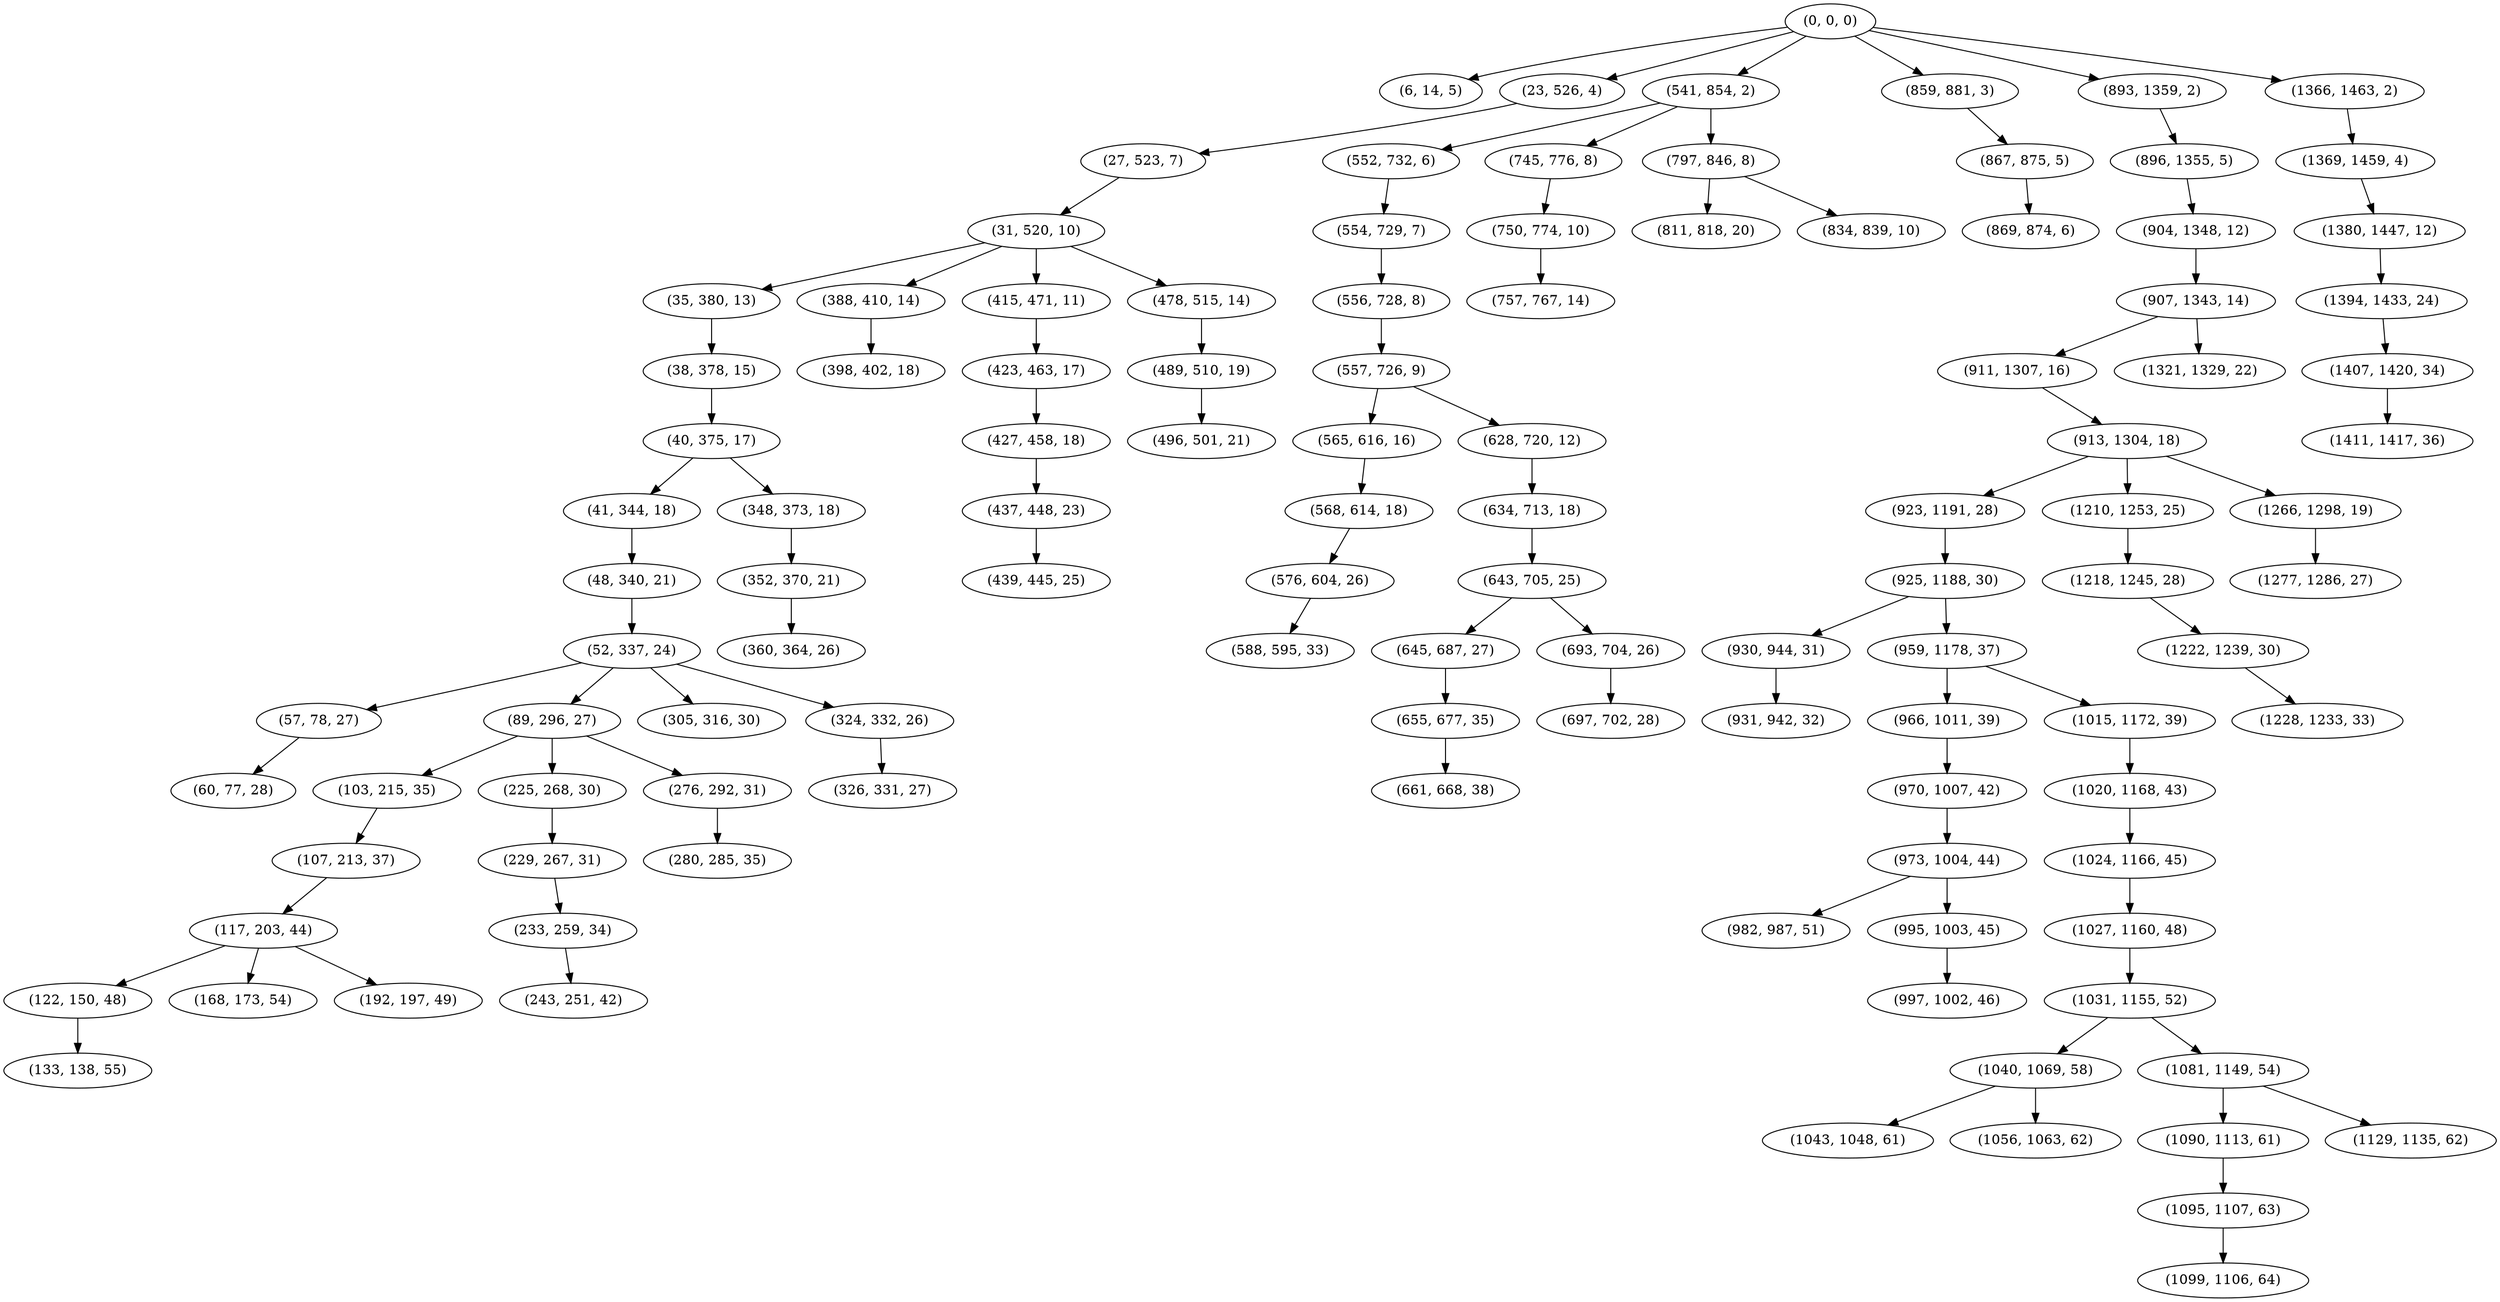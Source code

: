 digraph tree {
    "(0, 0, 0)";
    "(6, 14, 5)";
    "(23, 526, 4)";
    "(27, 523, 7)";
    "(31, 520, 10)";
    "(35, 380, 13)";
    "(38, 378, 15)";
    "(40, 375, 17)";
    "(41, 344, 18)";
    "(48, 340, 21)";
    "(52, 337, 24)";
    "(57, 78, 27)";
    "(60, 77, 28)";
    "(89, 296, 27)";
    "(103, 215, 35)";
    "(107, 213, 37)";
    "(117, 203, 44)";
    "(122, 150, 48)";
    "(133, 138, 55)";
    "(168, 173, 54)";
    "(192, 197, 49)";
    "(225, 268, 30)";
    "(229, 267, 31)";
    "(233, 259, 34)";
    "(243, 251, 42)";
    "(276, 292, 31)";
    "(280, 285, 35)";
    "(305, 316, 30)";
    "(324, 332, 26)";
    "(326, 331, 27)";
    "(348, 373, 18)";
    "(352, 370, 21)";
    "(360, 364, 26)";
    "(388, 410, 14)";
    "(398, 402, 18)";
    "(415, 471, 11)";
    "(423, 463, 17)";
    "(427, 458, 18)";
    "(437, 448, 23)";
    "(439, 445, 25)";
    "(478, 515, 14)";
    "(489, 510, 19)";
    "(496, 501, 21)";
    "(541, 854, 2)";
    "(552, 732, 6)";
    "(554, 729, 7)";
    "(556, 728, 8)";
    "(557, 726, 9)";
    "(565, 616, 16)";
    "(568, 614, 18)";
    "(576, 604, 26)";
    "(588, 595, 33)";
    "(628, 720, 12)";
    "(634, 713, 18)";
    "(643, 705, 25)";
    "(645, 687, 27)";
    "(655, 677, 35)";
    "(661, 668, 38)";
    "(693, 704, 26)";
    "(697, 702, 28)";
    "(745, 776, 8)";
    "(750, 774, 10)";
    "(757, 767, 14)";
    "(797, 846, 8)";
    "(811, 818, 20)";
    "(834, 839, 10)";
    "(859, 881, 3)";
    "(867, 875, 5)";
    "(869, 874, 6)";
    "(893, 1359, 2)";
    "(896, 1355, 5)";
    "(904, 1348, 12)";
    "(907, 1343, 14)";
    "(911, 1307, 16)";
    "(913, 1304, 18)";
    "(923, 1191, 28)";
    "(925, 1188, 30)";
    "(930, 944, 31)";
    "(931, 942, 32)";
    "(959, 1178, 37)";
    "(966, 1011, 39)";
    "(970, 1007, 42)";
    "(973, 1004, 44)";
    "(982, 987, 51)";
    "(995, 1003, 45)";
    "(997, 1002, 46)";
    "(1015, 1172, 39)";
    "(1020, 1168, 43)";
    "(1024, 1166, 45)";
    "(1027, 1160, 48)";
    "(1031, 1155, 52)";
    "(1040, 1069, 58)";
    "(1043, 1048, 61)";
    "(1056, 1063, 62)";
    "(1081, 1149, 54)";
    "(1090, 1113, 61)";
    "(1095, 1107, 63)";
    "(1099, 1106, 64)";
    "(1129, 1135, 62)";
    "(1210, 1253, 25)";
    "(1218, 1245, 28)";
    "(1222, 1239, 30)";
    "(1228, 1233, 33)";
    "(1266, 1298, 19)";
    "(1277, 1286, 27)";
    "(1321, 1329, 22)";
    "(1366, 1463, 2)";
    "(1369, 1459, 4)";
    "(1380, 1447, 12)";
    "(1394, 1433, 24)";
    "(1407, 1420, 34)";
    "(1411, 1417, 36)";
    "(0, 0, 0)" -> "(6, 14, 5)";
    "(0, 0, 0)" -> "(23, 526, 4)";
    "(0, 0, 0)" -> "(541, 854, 2)";
    "(0, 0, 0)" -> "(859, 881, 3)";
    "(0, 0, 0)" -> "(893, 1359, 2)";
    "(0, 0, 0)" -> "(1366, 1463, 2)";
    "(23, 526, 4)" -> "(27, 523, 7)";
    "(27, 523, 7)" -> "(31, 520, 10)";
    "(31, 520, 10)" -> "(35, 380, 13)";
    "(31, 520, 10)" -> "(388, 410, 14)";
    "(31, 520, 10)" -> "(415, 471, 11)";
    "(31, 520, 10)" -> "(478, 515, 14)";
    "(35, 380, 13)" -> "(38, 378, 15)";
    "(38, 378, 15)" -> "(40, 375, 17)";
    "(40, 375, 17)" -> "(41, 344, 18)";
    "(40, 375, 17)" -> "(348, 373, 18)";
    "(41, 344, 18)" -> "(48, 340, 21)";
    "(48, 340, 21)" -> "(52, 337, 24)";
    "(52, 337, 24)" -> "(57, 78, 27)";
    "(52, 337, 24)" -> "(89, 296, 27)";
    "(52, 337, 24)" -> "(305, 316, 30)";
    "(52, 337, 24)" -> "(324, 332, 26)";
    "(57, 78, 27)" -> "(60, 77, 28)";
    "(89, 296, 27)" -> "(103, 215, 35)";
    "(89, 296, 27)" -> "(225, 268, 30)";
    "(89, 296, 27)" -> "(276, 292, 31)";
    "(103, 215, 35)" -> "(107, 213, 37)";
    "(107, 213, 37)" -> "(117, 203, 44)";
    "(117, 203, 44)" -> "(122, 150, 48)";
    "(117, 203, 44)" -> "(168, 173, 54)";
    "(117, 203, 44)" -> "(192, 197, 49)";
    "(122, 150, 48)" -> "(133, 138, 55)";
    "(225, 268, 30)" -> "(229, 267, 31)";
    "(229, 267, 31)" -> "(233, 259, 34)";
    "(233, 259, 34)" -> "(243, 251, 42)";
    "(276, 292, 31)" -> "(280, 285, 35)";
    "(324, 332, 26)" -> "(326, 331, 27)";
    "(348, 373, 18)" -> "(352, 370, 21)";
    "(352, 370, 21)" -> "(360, 364, 26)";
    "(388, 410, 14)" -> "(398, 402, 18)";
    "(415, 471, 11)" -> "(423, 463, 17)";
    "(423, 463, 17)" -> "(427, 458, 18)";
    "(427, 458, 18)" -> "(437, 448, 23)";
    "(437, 448, 23)" -> "(439, 445, 25)";
    "(478, 515, 14)" -> "(489, 510, 19)";
    "(489, 510, 19)" -> "(496, 501, 21)";
    "(541, 854, 2)" -> "(552, 732, 6)";
    "(541, 854, 2)" -> "(745, 776, 8)";
    "(541, 854, 2)" -> "(797, 846, 8)";
    "(552, 732, 6)" -> "(554, 729, 7)";
    "(554, 729, 7)" -> "(556, 728, 8)";
    "(556, 728, 8)" -> "(557, 726, 9)";
    "(557, 726, 9)" -> "(565, 616, 16)";
    "(557, 726, 9)" -> "(628, 720, 12)";
    "(565, 616, 16)" -> "(568, 614, 18)";
    "(568, 614, 18)" -> "(576, 604, 26)";
    "(576, 604, 26)" -> "(588, 595, 33)";
    "(628, 720, 12)" -> "(634, 713, 18)";
    "(634, 713, 18)" -> "(643, 705, 25)";
    "(643, 705, 25)" -> "(645, 687, 27)";
    "(643, 705, 25)" -> "(693, 704, 26)";
    "(645, 687, 27)" -> "(655, 677, 35)";
    "(655, 677, 35)" -> "(661, 668, 38)";
    "(693, 704, 26)" -> "(697, 702, 28)";
    "(745, 776, 8)" -> "(750, 774, 10)";
    "(750, 774, 10)" -> "(757, 767, 14)";
    "(797, 846, 8)" -> "(811, 818, 20)";
    "(797, 846, 8)" -> "(834, 839, 10)";
    "(859, 881, 3)" -> "(867, 875, 5)";
    "(867, 875, 5)" -> "(869, 874, 6)";
    "(893, 1359, 2)" -> "(896, 1355, 5)";
    "(896, 1355, 5)" -> "(904, 1348, 12)";
    "(904, 1348, 12)" -> "(907, 1343, 14)";
    "(907, 1343, 14)" -> "(911, 1307, 16)";
    "(907, 1343, 14)" -> "(1321, 1329, 22)";
    "(911, 1307, 16)" -> "(913, 1304, 18)";
    "(913, 1304, 18)" -> "(923, 1191, 28)";
    "(913, 1304, 18)" -> "(1210, 1253, 25)";
    "(913, 1304, 18)" -> "(1266, 1298, 19)";
    "(923, 1191, 28)" -> "(925, 1188, 30)";
    "(925, 1188, 30)" -> "(930, 944, 31)";
    "(925, 1188, 30)" -> "(959, 1178, 37)";
    "(930, 944, 31)" -> "(931, 942, 32)";
    "(959, 1178, 37)" -> "(966, 1011, 39)";
    "(959, 1178, 37)" -> "(1015, 1172, 39)";
    "(966, 1011, 39)" -> "(970, 1007, 42)";
    "(970, 1007, 42)" -> "(973, 1004, 44)";
    "(973, 1004, 44)" -> "(982, 987, 51)";
    "(973, 1004, 44)" -> "(995, 1003, 45)";
    "(995, 1003, 45)" -> "(997, 1002, 46)";
    "(1015, 1172, 39)" -> "(1020, 1168, 43)";
    "(1020, 1168, 43)" -> "(1024, 1166, 45)";
    "(1024, 1166, 45)" -> "(1027, 1160, 48)";
    "(1027, 1160, 48)" -> "(1031, 1155, 52)";
    "(1031, 1155, 52)" -> "(1040, 1069, 58)";
    "(1031, 1155, 52)" -> "(1081, 1149, 54)";
    "(1040, 1069, 58)" -> "(1043, 1048, 61)";
    "(1040, 1069, 58)" -> "(1056, 1063, 62)";
    "(1081, 1149, 54)" -> "(1090, 1113, 61)";
    "(1081, 1149, 54)" -> "(1129, 1135, 62)";
    "(1090, 1113, 61)" -> "(1095, 1107, 63)";
    "(1095, 1107, 63)" -> "(1099, 1106, 64)";
    "(1210, 1253, 25)" -> "(1218, 1245, 28)";
    "(1218, 1245, 28)" -> "(1222, 1239, 30)";
    "(1222, 1239, 30)" -> "(1228, 1233, 33)";
    "(1266, 1298, 19)" -> "(1277, 1286, 27)";
    "(1366, 1463, 2)" -> "(1369, 1459, 4)";
    "(1369, 1459, 4)" -> "(1380, 1447, 12)";
    "(1380, 1447, 12)" -> "(1394, 1433, 24)";
    "(1394, 1433, 24)" -> "(1407, 1420, 34)";
    "(1407, 1420, 34)" -> "(1411, 1417, 36)";
}
